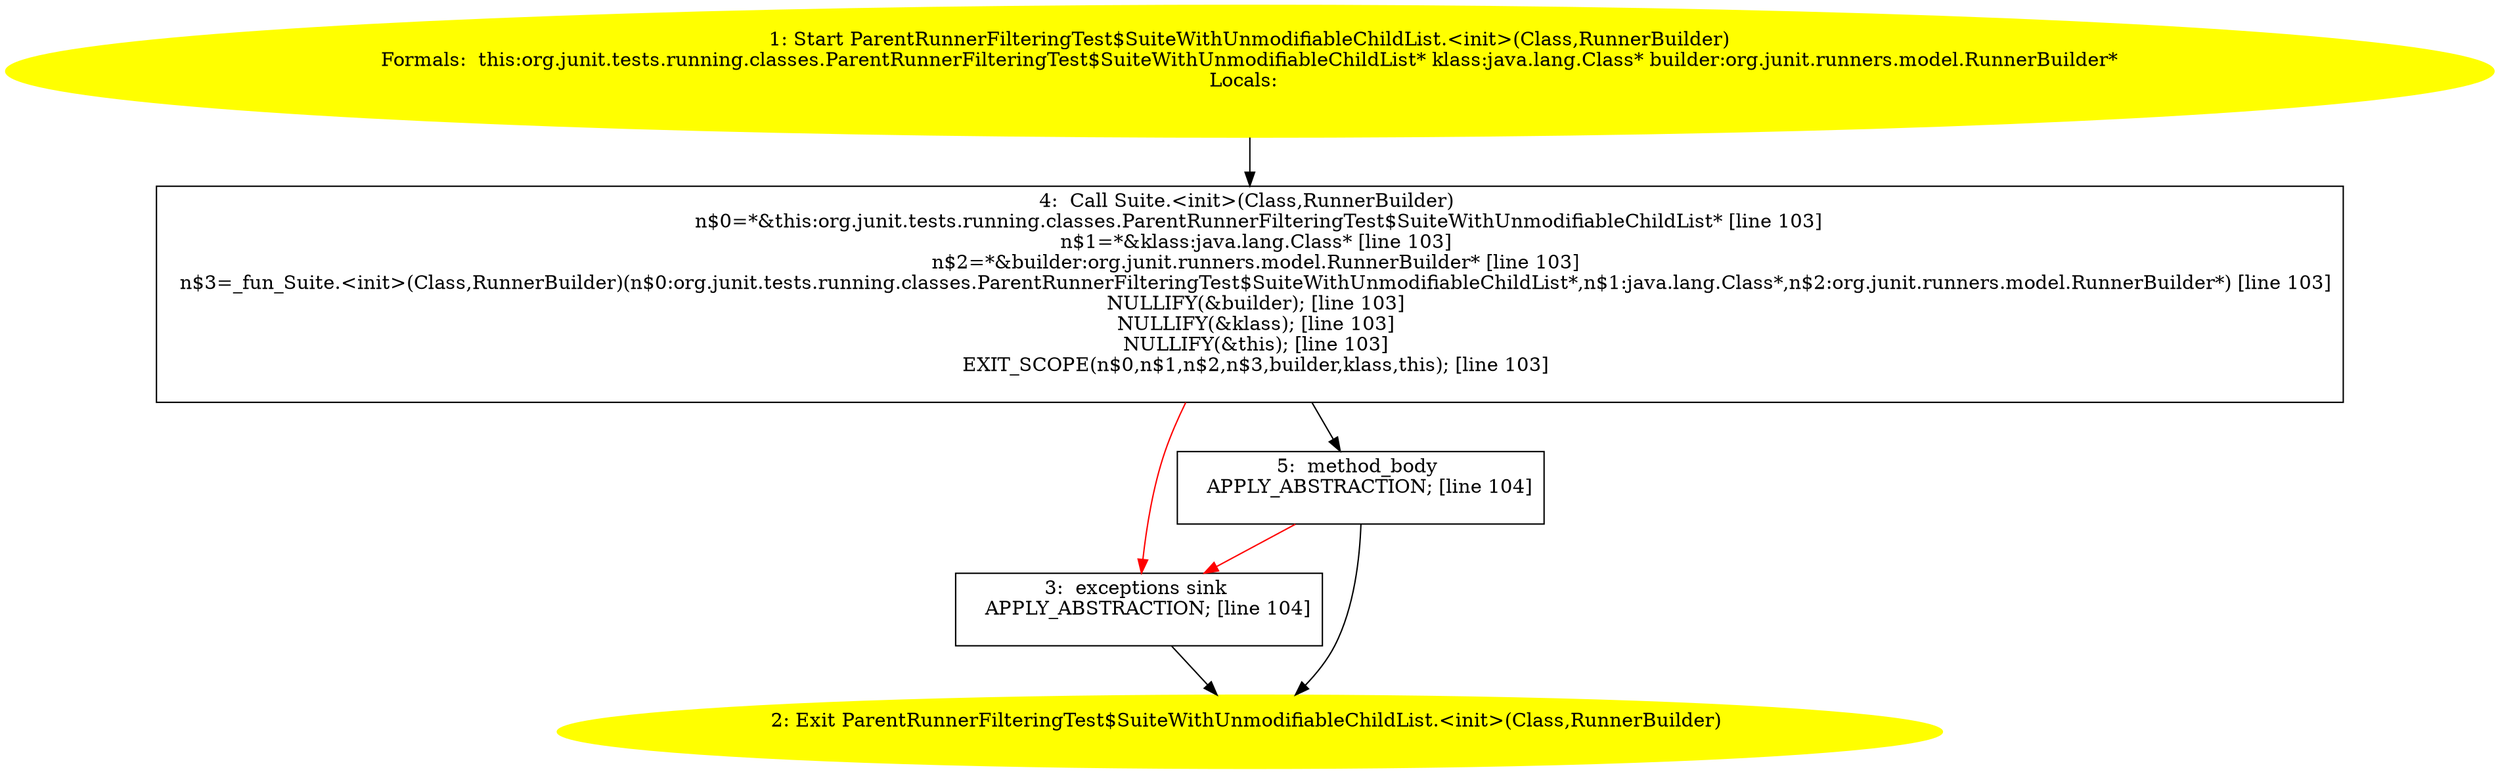 /* @generated */
digraph cfg {
"org.junit.tests.running.classes.ParentRunnerFilteringTest$SuiteWithUnmodifiableChildList.<init>(java.a8f92f4220f2f94e434c0003d1e7f438_1" [label="1: Start ParentRunnerFilteringTest$SuiteWithUnmodifiableChildList.<init>(Class,RunnerBuilder)\nFormals:  this:org.junit.tests.running.classes.ParentRunnerFilteringTest$SuiteWithUnmodifiableChildList* klass:java.lang.Class* builder:org.junit.runners.model.RunnerBuilder*\nLocals:  \n  " color=yellow style=filled]
	

	 "org.junit.tests.running.classes.ParentRunnerFilteringTest$SuiteWithUnmodifiableChildList.<init>(java.a8f92f4220f2f94e434c0003d1e7f438_1" -> "org.junit.tests.running.classes.ParentRunnerFilteringTest$SuiteWithUnmodifiableChildList.<init>(java.a8f92f4220f2f94e434c0003d1e7f438_4" ;
"org.junit.tests.running.classes.ParentRunnerFilteringTest$SuiteWithUnmodifiableChildList.<init>(java.a8f92f4220f2f94e434c0003d1e7f438_2" [label="2: Exit ParentRunnerFilteringTest$SuiteWithUnmodifiableChildList.<init>(Class,RunnerBuilder) \n  " color=yellow style=filled]
	

"org.junit.tests.running.classes.ParentRunnerFilteringTest$SuiteWithUnmodifiableChildList.<init>(java.a8f92f4220f2f94e434c0003d1e7f438_3" [label="3:  exceptions sink \n   APPLY_ABSTRACTION; [line 104]\n " shape="box"]
	

	 "org.junit.tests.running.classes.ParentRunnerFilteringTest$SuiteWithUnmodifiableChildList.<init>(java.a8f92f4220f2f94e434c0003d1e7f438_3" -> "org.junit.tests.running.classes.ParentRunnerFilteringTest$SuiteWithUnmodifiableChildList.<init>(java.a8f92f4220f2f94e434c0003d1e7f438_2" ;
"org.junit.tests.running.classes.ParentRunnerFilteringTest$SuiteWithUnmodifiableChildList.<init>(java.a8f92f4220f2f94e434c0003d1e7f438_4" [label="4:  Call Suite.<init>(Class,RunnerBuilder) \n   n$0=*&this:org.junit.tests.running.classes.ParentRunnerFilteringTest$SuiteWithUnmodifiableChildList* [line 103]\n  n$1=*&klass:java.lang.Class* [line 103]\n  n$2=*&builder:org.junit.runners.model.RunnerBuilder* [line 103]\n  n$3=_fun_Suite.<init>(Class,RunnerBuilder)(n$0:org.junit.tests.running.classes.ParentRunnerFilteringTest$SuiteWithUnmodifiableChildList*,n$1:java.lang.Class*,n$2:org.junit.runners.model.RunnerBuilder*) [line 103]\n  NULLIFY(&builder); [line 103]\n  NULLIFY(&klass); [line 103]\n  NULLIFY(&this); [line 103]\n  EXIT_SCOPE(n$0,n$1,n$2,n$3,builder,klass,this); [line 103]\n " shape="box"]
	

	 "org.junit.tests.running.classes.ParentRunnerFilteringTest$SuiteWithUnmodifiableChildList.<init>(java.a8f92f4220f2f94e434c0003d1e7f438_4" -> "org.junit.tests.running.classes.ParentRunnerFilteringTest$SuiteWithUnmodifiableChildList.<init>(java.a8f92f4220f2f94e434c0003d1e7f438_5" ;
	 "org.junit.tests.running.classes.ParentRunnerFilteringTest$SuiteWithUnmodifiableChildList.<init>(java.a8f92f4220f2f94e434c0003d1e7f438_4" -> "org.junit.tests.running.classes.ParentRunnerFilteringTest$SuiteWithUnmodifiableChildList.<init>(java.a8f92f4220f2f94e434c0003d1e7f438_3" [color="red" ];
"org.junit.tests.running.classes.ParentRunnerFilteringTest$SuiteWithUnmodifiableChildList.<init>(java.a8f92f4220f2f94e434c0003d1e7f438_5" [label="5:  method_body \n   APPLY_ABSTRACTION; [line 104]\n " shape="box"]
	

	 "org.junit.tests.running.classes.ParentRunnerFilteringTest$SuiteWithUnmodifiableChildList.<init>(java.a8f92f4220f2f94e434c0003d1e7f438_5" -> "org.junit.tests.running.classes.ParentRunnerFilteringTest$SuiteWithUnmodifiableChildList.<init>(java.a8f92f4220f2f94e434c0003d1e7f438_2" ;
	 "org.junit.tests.running.classes.ParentRunnerFilteringTest$SuiteWithUnmodifiableChildList.<init>(java.a8f92f4220f2f94e434c0003d1e7f438_5" -> "org.junit.tests.running.classes.ParentRunnerFilteringTest$SuiteWithUnmodifiableChildList.<init>(java.a8f92f4220f2f94e434c0003d1e7f438_3" [color="red" ];
}
